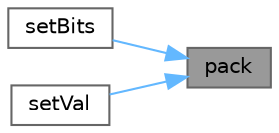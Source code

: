 digraph "pack"
{
 // LATEX_PDF_SIZE
  bgcolor="transparent";
  edge [fontname=Helvetica,fontsize=10,labelfontname=Helvetica,labelfontsize=10];
  node [fontname=Helvetica,fontsize=10,shape=box,height=0.2,width=0.4];
  rankdir="RL";
  Node1 [id="Node000001",label="pack",height=0.2,width=0.4,color="gray40", fillcolor="grey60", style="filled", fontcolor="black",tooltip=" "];
  Node1 -> Node2 [id="edge1_Node000001_Node000002",dir="back",color="steelblue1",style="solid",tooltip=" "];
  Node2 [id="Node000002",label="setBits",height=0.2,width=0.4,color="grey40", fillcolor="white", style="filled",URL="$classFoam_1_1labelBits.html#a05db40ec70242c09da8a47ab30f99966",tooltip=" "];
  Node1 -> Node3 [id="edge2_Node000001_Node000003",dir="back",color="steelblue1",style="solid",tooltip=" "];
  Node3 [id="Node000003",label="setVal",height=0.2,width=0.4,color="grey40", fillcolor="white", style="filled",URL="$classFoam_1_1labelBits.html#afa7de3fbc44315d3624511ca376e447c",tooltip=" "];
}
